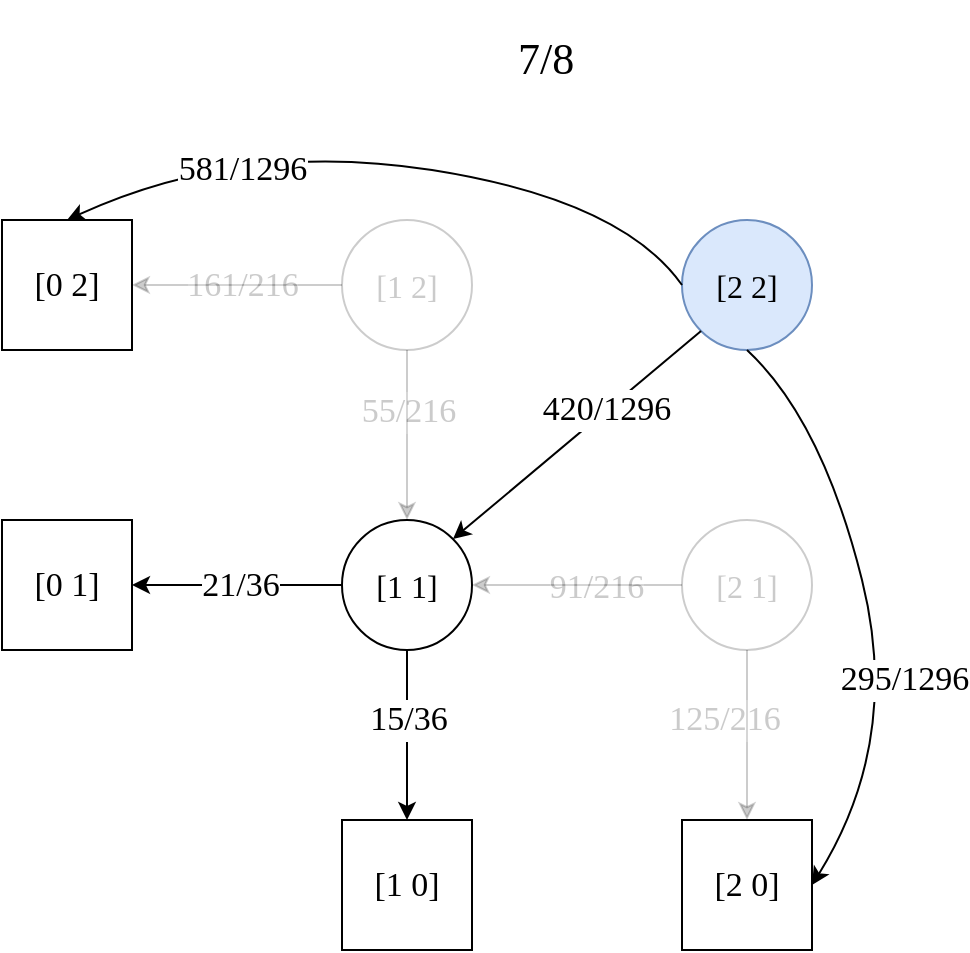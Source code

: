 <mxfile version="15.1.4" type="device"><diagram id="LHmz-3jESWEuP7y_V9xO" name="Page-1"><mxGraphModel dx="1422" dy="547" grid="1" gridSize="10" guides="1" tooltips="1" connect="1" arrows="1" fold="1" page="1" pageScale="1" pageWidth="850" pageHeight="1100" math="0" shadow="0"><root><mxCell id="0"/><mxCell id="1" parent="0"/><mxCell id="qUGKz06C6sTsFULP4qC0-7" value="&lt;p style=&quot;font-size: 16px&quot;&gt;&lt;font face=&quot;Lucida Console&quot;&gt;[2 2]&lt;/font&gt;&lt;/p&gt;" style="ellipse;whiteSpace=wrap;html=1;aspect=fixed;fillColor=#dae8fc;strokeColor=#6c8ebf;" parent="1" vertex="1"><mxGeometry x="490" y="340" width="65" height="65" as="geometry"/></mxCell><mxCell id="qUGKz06C6sTsFULP4qC0-10" value="&lt;font face=&quot;Lucida Console&quot; style=&quot;font-size: 17px&quot;&gt;[2 0]&lt;/font&gt;" style="whiteSpace=wrap;html=1;aspect=fixed;fontSize=17;" parent="1" vertex="1"><mxGeometry x="490" y="640" width="65" height="65" as="geometry"/></mxCell><mxCell id="qUGKz06C6sTsFULP4qC0-11" value="&lt;font face=&quot;Lucida Console&quot; style=&quot;font-size: 17px&quot;&gt;[1 0]&lt;/font&gt;" style="whiteSpace=wrap;html=1;aspect=fixed;fontSize=17;" parent="1" vertex="1"><mxGeometry x="320" y="640" width="65" height="65" as="geometry"/></mxCell><mxCell id="qUGKz06C6sTsFULP4qC0-12" value="&lt;font face=&quot;Lucida Console&quot; style=&quot;font-size: 17px&quot;&gt;[0 2]&lt;/font&gt;" style="whiteSpace=wrap;html=1;aspect=fixed;fontSize=17;" parent="1" vertex="1"><mxGeometry x="150" y="340" width="65" height="65" as="geometry"/></mxCell><mxCell id="qUGKz06C6sTsFULP4qC0-13" value="&lt;font face=&quot;Lucida Console&quot; style=&quot;font-size: 17px&quot;&gt;[0 1]&lt;/font&gt;" style="whiteSpace=wrap;html=1;aspect=fixed;fontSize=17;" parent="1" vertex="1"><mxGeometry x="150" y="490" width="65" height="65" as="geometry"/></mxCell><mxCell id="qUGKz06C6sTsFULP4qC0-14" value="&lt;p style=&quot;font-size: 16px&quot;&gt;&lt;font face=&quot;Lucida Console&quot;&gt;[1 2]&lt;/font&gt;&lt;/p&gt;" style="ellipse;whiteSpace=wrap;html=1;aspect=fixed;opacity=20;textOpacity=20;" parent="1" vertex="1"><mxGeometry x="320" y="340" width="65" height="65" as="geometry"/></mxCell><mxCell id="qUGKz06C6sTsFULP4qC0-15" value="&lt;p style=&quot;font-size: 16px&quot;&gt;&lt;font face=&quot;Lucida Console&quot;&gt;[2 1]&lt;/font&gt;&lt;/p&gt;" style="ellipse;whiteSpace=wrap;html=1;aspect=fixed;opacity=20;textOpacity=20;" parent="1" vertex="1"><mxGeometry x="490" y="490" width="65" height="65" as="geometry"/></mxCell><mxCell id="qUGKz06C6sTsFULP4qC0-16" value="&lt;p style=&quot;font-size: 16px&quot;&gt;&lt;font face=&quot;Lucida Console&quot;&gt;[1 1]&lt;/font&gt;&lt;/p&gt;" style="ellipse;whiteSpace=wrap;html=1;aspect=fixed;" parent="1" vertex="1"><mxGeometry x="320" y="490" width="65" height="65" as="geometry"/></mxCell><mxCell id="qUGKz06C6sTsFULP4qC0-19" value="" style="endArrow=classic;html=1;fontSize=17;exitX=0;exitY=1;exitDx=0;exitDy=0;entryX=1;entryY=0;entryDx=0;entryDy=0;" parent="1" source="qUGKz06C6sTsFULP4qC0-7" target="qUGKz06C6sTsFULP4qC0-16" edge="1"><mxGeometry width="50" height="50" relative="1" as="geometry"><mxPoint x="489.999" y="400.001" as="sourcePoint"/><mxPoint x="365.961" y="504.039" as="targetPoint"/></mxGeometry></mxCell><mxCell id="qUGKz06C6sTsFULP4qC0-48" value="420/1296" style="edgeLabel;html=1;align=center;verticalAlign=middle;resizable=0;points=[];fontSize=17;fontFamily=Lucida Console;" parent="qUGKz06C6sTsFULP4qC0-19" vertex="1" connectable="0"><mxGeometry x="-0.254" relative="1" as="geometry"><mxPoint x="-1" as="offset"/></mxGeometry></mxCell><mxCell id="qUGKz06C6sTsFULP4qC0-20" value="" style="endArrow=classic;html=1;fontSize=17;exitX=0.5;exitY=1;exitDx=0;exitDy=0;entryX=0.5;entryY=0;entryDx=0;entryDy=0;textOpacity=20;" parent="1" source="qUGKz06C6sTsFULP4qC0-16" target="qUGKz06C6sTsFULP4qC0-11" edge="1"><mxGeometry width="50" height="50" relative="1" as="geometry"><mxPoint x="689.519" y="265.481" as="sourcePoint"/><mxPoint x="565.481" y="369.519" as="targetPoint"/></mxGeometry></mxCell><mxCell id="qUGKz06C6sTsFULP4qC0-43" value="15/36" style="edgeLabel;html=1;align=center;verticalAlign=middle;resizable=0;points=[];fontSize=17;fontFamily=Lucida Console;" parent="qUGKz06C6sTsFULP4qC0-20" vertex="1" connectable="0"><mxGeometry x="-0.412" y="-1" relative="1" as="geometry"><mxPoint x="1" y="10" as="offset"/></mxGeometry></mxCell><mxCell id="qUGKz06C6sTsFULP4qC0-21" value="" style="endArrow=classic;html=1;fontSize=17;exitX=0;exitY=0.5;exitDx=0;exitDy=0;entryX=1;entryY=0.5;entryDx=0;entryDy=0;" parent="1" source="qUGKz06C6sTsFULP4qC0-16" target="qUGKz06C6sTsFULP4qC0-13" edge="1"><mxGeometry width="50" height="50" relative="1" as="geometry"><mxPoint x="384.999" y="405.001" as="sourcePoint"/><mxPoint x="250" y="520" as="targetPoint"/></mxGeometry></mxCell><mxCell id="qUGKz06C6sTsFULP4qC0-44" value="&lt;font face=&quot;Lucida Console&quot;&gt;21/36&lt;/font&gt;" style="edgeLabel;html=1;align=center;verticalAlign=middle;resizable=0;points=[];fontSize=17;" parent="qUGKz06C6sTsFULP4qC0-21" vertex="1" connectable="0"><mxGeometry x="-0.238" y="3" relative="1" as="geometry"><mxPoint x="-11" y="-3" as="offset"/></mxGeometry></mxCell><mxCell id="qUGKz06C6sTsFULP4qC0-22" value="" style="endArrow=classic;html=1;fontSize=17;exitX=0.5;exitY=1;exitDx=0;exitDy=0;entryX=0.5;entryY=0;entryDx=0;entryDy=0;opacity=20;textOpacity=20;" parent="1" source="qUGKz06C6sTsFULP4qC0-15" target="qUGKz06C6sTsFULP4qC0-10" edge="1"><mxGeometry width="50" height="50" relative="1" as="geometry"><mxPoint x="709.519" y="285.481" as="sourcePoint"/><mxPoint x="585.481" y="389.519" as="targetPoint"/></mxGeometry></mxCell><mxCell id="qUGKz06C6sTsFULP4qC0-42" value="125/216" style="edgeLabel;html=1;align=center;verticalAlign=middle;resizable=0;points=[];fontSize=17;fontFamily=Lucida Console;textOpacity=20;" parent="qUGKz06C6sTsFULP4qC0-22" vertex="1" connectable="0"><mxGeometry x="-0.412" y="1" relative="1" as="geometry"><mxPoint x="-13" y="10" as="offset"/></mxGeometry></mxCell><mxCell id="qUGKz06C6sTsFULP4qC0-24" value="" style="endArrow=classic;html=1;fontSize=17;exitX=0;exitY=0.5;exitDx=0;exitDy=0;entryX=1;entryY=0.5;entryDx=0;entryDy=0;opacity=20;textOpacity=20;" parent="1" source="qUGKz06C6sTsFULP4qC0-14" target="qUGKz06C6sTsFULP4qC0-12" edge="1"><mxGeometry width="50" height="50" relative="1" as="geometry"><mxPoint x="729.519" y="305.481" as="sourcePoint"/><mxPoint x="605.481" y="409.519" as="targetPoint"/></mxGeometry></mxCell><mxCell id="qUGKz06C6sTsFULP4qC0-45" value="161/216" style="edgeLabel;html=1;align=center;verticalAlign=middle;resizable=0;points=[];fontSize=17;fontFamily=Lucida Console;textOpacity=20;" parent="qUGKz06C6sTsFULP4qC0-24" vertex="1" connectable="0"><mxGeometry x="-0.257" y="-1" relative="1" as="geometry"><mxPoint x="-11" y="1" as="offset"/></mxGeometry></mxCell><mxCell id="qUGKz06C6sTsFULP4qC0-27" value="" style="endArrow=classic;html=1;fontSize=17;exitX=0.5;exitY=1;exitDx=0;exitDy=0;entryX=0.5;entryY=0;entryDx=0;entryDy=0;opacity=20;textOpacity=20;" parent="1" source="qUGKz06C6sTsFULP4qC0-14" target="qUGKz06C6sTsFULP4qC0-16" edge="1"><mxGeometry width="50" height="50" relative="1" as="geometry"><mxPoint x="340" y="392.5" as="sourcePoint"/><mxPoint x="235" y="392.5" as="targetPoint"/></mxGeometry></mxCell><mxCell id="qUGKz06C6sTsFULP4qC0-52" value="55/216" style="edgeLabel;html=1;align=center;verticalAlign=middle;resizable=0;points=[];fontSize=17;fontFamily=Lucida Console;textOpacity=20;" parent="qUGKz06C6sTsFULP4qC0-27" vertex="1" connectable="0"><mxGeometry x="-0.271" relative="1" as="geometry"><mxPoint as="offset"/></mxGeometry></mxCell><mxCell id="qUGKz06C6sTsFULP4qC0-30" value="" style="endArrow=classic;html=1;fontSize=17;exitX=0;exitY=0.5;exitDx=0;exitDy=0;entryX=1;entryY=0.5;entryDx=0;entryDy=0;opacity=20;" parent="1" source="qUGKz06C6sTsFULP4qC0-15" target="qUGKz06C6sTsFULP4qC0-16" edge="1"><mxGeometry width="50" height="50" relative="1" as="geometry"><mxPoint x="370" y="422.5" as="sourcePoint"/><mxPoint x="265" y="422.5" as="targetPoint"/></mxGeometry></mxCell><mxCell id="qUGKz06C6sTsFULP4qC0-50" value="91/216" style="edgeLabel;html=1;align=center;verticalAlign=middle;resizable=0;points=[];fontSize=17;fontFamily=Lucida Console;textOpacity=20;" parent="qUGKz06C6sTsFULP4qC0-30" vertex="1" connectable="0"><mxGeometry x="-0.181" y="1" relative="1" as="geometry"><mxPoint as="offset"/></mxGeometry></mxCell><mxCell id="qUGKz06C6sTsFULP4qC0-58" value="" style="curved=1;endArrow=classic;html=1;fontSize=17;exitX=0.5;exitY=1;exitDx=0;exitDy=0;entryX=1;entryY=0.5;entryDx=0;entryDy=0;" parent="1" source="qUGKz06C6sTsFULP4qC0-7" target="qUGKz06C6sTsFULP4qC0-10" edge="1"><mxGeometry width="50" height="50" relative="1" as="geometry"><mxPoint x="-20" y="440" as="sourcePoint"/><mxPoint x="30" y="390" as="targetPoint"/><Array as="points"><mxPoint x="560" y="440"/><mxPoint x="600" y="600"/></Array></mxGeometry></mxCell><mxCell id="qUGKz06C6sTsFULP4qC0-60" value="295/1296" style="edgeLabel;html=1;align=center;verticalAlign=middle;resizable=0;points=[];fontSize=17;fontFamily=Lucida Console;" parent="qUGKz06C6sTsFULP4qC0-58" vertex="1" connectable="0"><mxGeometry x="0.352" y="-12" relative="1" as="geometry"><mxPoint x="15" y="-21" as="offset"/></mxGeometry></mxCell><mxCell id="qUGKz06C6sTsFULP4qC0-59" value="" style="curved=1;endArrow=classic;html=1;fontSize=17;exitX=0;exitY=0.5;exitDx=0;exitDy=0;entryX=0.5;entryY=0;entryDx=0;entryDy=0;" parent="1" source="qUGKz06C6sTsFULP4qC0-7" target="qUGKz06C6sTsFULP4qC0-12" edge="1"><mxGeometry width="50" height="50" relative="1" as="geometry"><mxPoint x="70" y="370" as="sourcePoint"/><mxPoint x="120" y="320" as="targetPoint"/><Array as="points"><mxPoint x="460" y="330"/><mxPoint x="270" y="300"/></Array></mxGeometry></mxCell><mxCell id="qUGKz06C6sTsFULP4qC0-61" value="581/1296" style="edgeLabel;html=1;align=center;verticalAlign=middle;resizable=0;points=[];fontSize=17;fontFamily=Lucida Console;" parent="qUGKz06C6sTsFULP4qC0-59" vertex="1" connectable="0"><mxGeometry x="0.477" y="13" relative="1" as="geometry"><mxPoint x="1" as="offset"/></mxGeometry></mxCell><mxCell id="8QfGltGaknd6Kk3sZ02q-1" value="&lt;font style=&quot;font-size: 22px&quot;&gt;7/&lt;/font&gt;&lt;font style=&quot;font-size: 22px&quot;&gt;8&lt;/font&gt;" style="text;html=1;strokeColor=none;fillColor=none;align=left;verticalAlign=middle;whiteSpace=wrap;rounded=0;fontFamily=Lucida Console;" vertex="1" parent="1"><mxGeometry x="406" y="230" width="39" height="60" as="geometry"/></mxCell></root></mxGraphModel></diagram></mxfile>